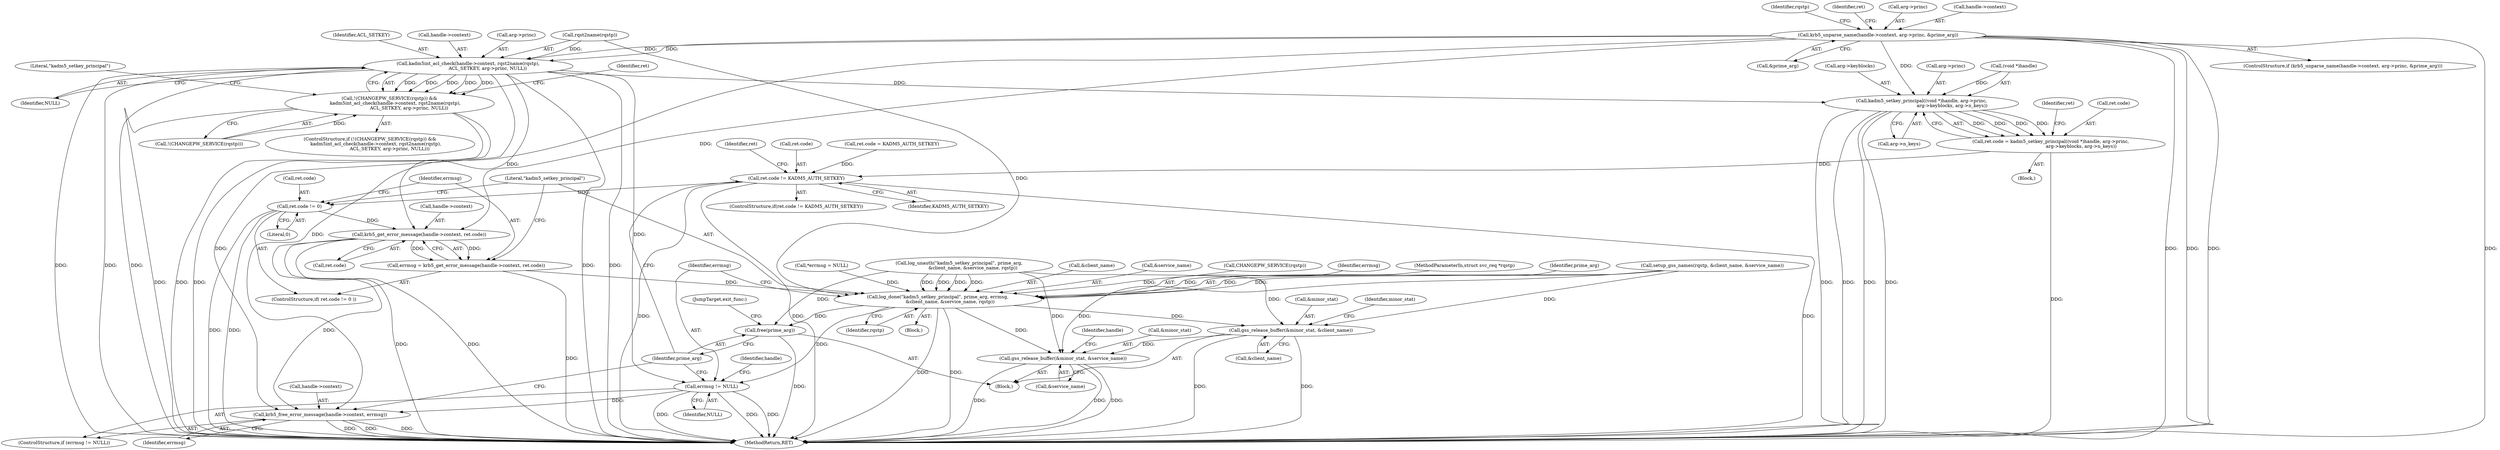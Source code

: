 digraph "0_krb5_83ed75feba32e46f736fcce0d96a0445f29b96c2_21@pointer" {
"1000171" [label="(Call,krb5_unparse_name(handle->context, arg->princ, &prime_arg))"];
"1000192" [label="(Call,kadm5int_acl_check(handle->context, rqst2name(rqstp),\n                           ACL_SETKEY, arg->princ, NULL))"];
"1000188" [label="(Call,!(CHANGEPW_SERVICE(rqstp)) &&\n        kadm5int_acl_check(handle->context, rqst2name(rqstp),\n                           ACL_SETKEY, arg->princ, NULL))"];
"1000208" [label="(Call,kadm5_setkey_principal((void *)handle, arg->princ,\n                                          arg->keyblocks, arg->n_keys))"];
"1000204" [label="(Call,ret.code = kadm5_setkey_principal((void *)handle, arg->princ,\n                                          arg->keyblocks, arg->n_keys))"];
"1000237" [label="(Call,ret.code != KADM5_AUTH_SETKEY)"];
"1000244" [label="(Call,ret.code != 0)"];
"1000251" [label="(Call,krb5_get_error_message(handle->context, ret.code))"];
"1000249" [label="(Call,errmsg = krb5_get_error_message(handle->context, ret.code))"];
"1000258" [label="(Call,log_done(\"kadm5_setkey_principal\", prime_arg, errmsg,\n                 &client_name, &service_name, rqstp))"];
"1000268" [label="(Call,errmsg != NULL)"];
"1000271" [label="(Call,krb5_free_error_message(handle->context, errmsg))"];
"1000276" [label="(Call,free(prime_arg))"];
"1000279" [label="(Call,gss_release_buffer(&minor_stat, &client_name))"];
"1000284" [label="(Call,gss_release_buffer(&minor_stat, &service_name))"];
"1000191" [label="(Identifier,rqstp)"];
"1000271" [label="(Call,krb5_free_error_message(handle->context, errmsg))"];
"1000260" [label="(Identifier,prime_arg)"];
"1000241" [label="(Identifier,KADM5_AUTH_SETKEY)"];
"1000243" [label="(ControlStructure,if( ret.code != 0 ))"];
"1000273" [label="(Identifier,handle)"];
"1000231" [label="(Call,ret.code = KADM5_AUTH_SETKEY)"];
"1000276" [label="(Call,free(prime_arg))"];
"1000275" [label="(Identifier,errmsg)"];
"1000242" [label="(Block,)"];
"1000269" [label="(Identifier,errmsg)"];
"1000223" [label="(Call,log_unauth(\"kadm5_setkey_principal\", prime_arg,\n                   &client_name, &service_name, rqstp))"];
"1000183" [label="(Identifier,ret)"];
"1000237" [label="(Call,ret.code != KADM5_AUTH_SETKEY)"];
"1000280" [label="(Call,&minor_stat)"];
"1000251" [label="(Call,krb5_get_error_message(handle->context, ret.code))"];
"1000245" [label="(Call,ret.code)"];
"1000290" [label="(Identifier,handle)"];
"1000170" [label="(ControlStructure,if (krb5_unparse_name(handle->context, arg->princ, &prime_arg)))"];
"1000284" [label="(Call,gss_release_buffer(&minor_stat, &service_name))"];
"1000218" [label="(Call,arg->n_keys)"];
"1000270" [label="(Identifier,NULL)"];
"1000192" [label="(Call,kadm5int_acl_check(handle->context, rqst2name(rqstp),\n                           ACL_SETKEY, arg->princ, NULL))"];
"1000206" [label="(Identifier,ret)"];
"1000266" [label="(Identifier,rqstp)"];
"1000187" [label="(ControlStructure,if (!(CHANGEPW_SERVICE(rqstp)) &&\n        kadm5int_acl_check(handle->context, rqst2name(rqstp),\n                           ACL_SETKEY, arg->princ, NULL)))"];
"1000248" [label="(Literal,0)"];
"1000286" [label="(Identifier,minor_stat)"];
"1000205" [label="(Call,ret.code)"];
"1000249" [label="(Call,errmsg = krb5_get_error_message(handle->context, ret.code))"];
"1000252" [label="(Call,handle->context)"];
"1000262" [label="(Call,&client_name)"];
"1000198" [label="(Identifier,ACL_SETKEY)"];
"1000279" [label="(Call,gss_release_buffer(&minor_stat, &client_name))"];
"1000224" [label="(Literal,\"kadm5_setkey_principal\")"];
"1000208" [label="(Call,kadm5_setkey_principal((void *)handle, arg->princ,\n                                          arg->keyblocks, arg->n_keys))"];
"1000294" [label="(MethodReturn,RET)"];
"1000209" [label="(Call,(void *)handle)"];
"1000203" [label="(Block,)"];
"1000103" [label="(Block,)"];
"1000193" [label="(Call,handle->context)"];
"1000287" [label="(Call,&service_name)"];
"1000244" [label="(Call,ret.code != 0)"];
"1000171" [label="(Call,krb5_unparse_name(handle->context, arg->princ, &prime_arg))"];
"1000215" [label="(Call,arg->keyblocks)"];
"1000178" [label="(Call,&prime_arg)"];
"1000264" [label="(Call,&service_name)"];
"1000199" [label="(Call,arg->princ)"];
"1000190" [label="(Call,CHANGEPW_SERVICE(rqstp))"];
"1000267" [label="(ControlStructure,if (errmsg != NULL))"];
"1000278" [label="(JumpTarget,exit_func:)"];
"1000236" [label="(ControlStructure,if(ret.code != KADM5_AUTH_SETKEY))"];
"1000246" [label="(Identifier,ret)"];
"1000261" [label="(Identifier,errmsg)"];
"1000212" [label="(Call,arg->princ)"];
"1000202" [label="(Identifier,NULL)"];
"1000188" [label="(Call,!(CHANGEPW_SERVICE(rqstp)) &&\n        kadm5int_acl_check(handle->context, rqst2name(rqstp),\n                           ACL_SETKEY, arg->princ, NULL))"];
"1000102" [label="(MethodParameterIn,struct svc_req *rqstp)"];
"1000204" [label="(Call,ret.code = kadm5_setkey_principal((void *)handle, arg->princ,\n                                          arg->keyblocks, arg->n_keys))"];
"1000282" [label="(Call,&client_name)"];
"1000285" [label="(Call,&minor_stat)"];
"1000156" [label="(Call,setup_gss_names(rqstp, &client_name, &service_name))"];
"1000259" [label="(Literal,\"kadm5_setkey_principal\")"];
"1000196" [label="(Call,rqst2name(rqstp))"];
"1000189" [label="(Call,!(CHANGEPW_SERVICE(rqstp)))"];
"1000238" [label="(Call,ret.code)"];
"1000175" [label="(Call,arg->princ)"];
"1000277" [label="(Identifier,prime_arg)"];
"1000250" [label="(Identifier,errmsg)"];
"1000255" [label="(Call,ret.code)"];
"1000117" [label="(Call,*errmsg = NULL)"];
"1000272" [label="(Call,handle->context)"];
"1000258" [label="(Call,log_done(\"kadm5_setkey_principal\", prime_arg, errmsg,\n                 &client_name, &service_name, rqstp))"];
"1000172" [label="(Call,handle->context)"];
"1000268" [label="(Call,errmsg != NULL)"];
"1000239" [label="(Identifier,ret)"];
"1000171" -> "1000170"  [label="AST: "];
"1000171" -> "1000178"  [label="CFG: "];
"1000172" -> "1000171"  [label="AST: "];
"1000175" -> "1000171"  [label="AST: "];
"1000178" -> "1000171"  [label="AST: "];
"1000183" -> "1000171"  [label="CFG: "];
"1000191" -> "1000171"  [label="CFG: "];
"1000171" -> "1000294"  [label="DDG: "];
"1000171" -> "1000294"  [label="DDG: "];
"1000171" -> "1000294"  [label="DDG: "];
"1000171" -> "1000294"  [label="DDG: "];
"1000171" -> "1000192"  [label="DDG: "];
"1000171" -> "1000192"  [label="DDG: "];
"1000171" -> "1000208"  [label="DDG: "];
"1000171" -> "1000251"  [label="DDG: "];
"1000171" -> "1000271"  [label="DDG: "];
"1000192" -> "1000188"  [label="AST: "];
"1000192" -> "1000202"  [label="CFG: "];
"1000193" -> "1000192"  [label="AST: "];
"1000196" -> "1000192"  [label="AST: "];
"1000198" -> "1000192"  [label="AST: "];
"1000199" -> "1000192"  [label="AST: "];
"1000202" -> "1000192"  [label="AST: "];
"1000188" -> "1000192"  [label="CFG: "];
"1000192" -> "1000294"  [label="DDG: "];
"1000192" -> "1000294"  [label="DDG: "];
"1000192" -> "1000294"  [label="DDG: "];
"1000192" -> "1000294"  [label="DDG: "];
"1000192" -> "1000294"  [label="DDG: "];
"1000192" -> "1000188"  [label="DDG: "];
"1000192" -> "1000188"  [label="DDG: "];
"1000192" -> "1000188"  [label="DDG: "];
"1000192" -> "1000188"  [label="DDG: "];
"1000192" -> "1000188"  [label="DDG: "];
"1000196" -> "1000192"  [label="DDG: "];
"1000192" -> "1000208"  [label="DDG: "];
"1000192" -> "1000251"  [label="DDG: "];
"1000192" -> "1000268"  [label="DDG: "];
"1000192" -> "1000271"  [label="DDG: "];
"1000188" -> "1000187"  [label="AST: "];
"1000188" -> "1000189"  [label="CFG: "];
"1000189" -> "1000188"  [label="AST: "];
"1000206" -> "1000188"  [label="CFG: "];
"1000224" -> "1000188"  [label="CFG: "];
"1000188" -> "1000294"  [label="DDG: "];
"1000188" -> "1000294"  [label="DDG: "];
"1000188" -> "1000294"  [label="DDG: "];
"1000189" -> "1000188"  [label="DDG: "];
"1000208" -> "1000204"  [label="AST: "];
"1000208" -> "1000218"  [label="CFG: "];
"1000209" -> "1000208"  [label="AST: "];
"1000212" -> "1000208"  [label="AST: "];
"1000215" -> "1000208"  [label="AST: "];
"1000218" -> "1000208"  [label="AST: "];
"1000204" -> "1000208"  [label="CFG: "];
"1000208" -> "1000294"  [label="DDG: "];
"1000208" -> "1000294"  [label="DDG: "];
"1000208" -> "1000294"  [label="DDG: "];
"1000208" -> "1000294"  [label="DDG: "];
"1000208" -> "1000204"  [label="DDG: "];
"1000208" -> "1000204"  [label="DDG: "];
"1000208" -> "1000204"  [label="DDG: "];
"1000208" -> "1000204"  [label="DDG: "];
"1000209" -> "1000208"  [label="DDG: "];
"1000204" -> "1000203"  [label="AST: "];
"1000205" -> "1000204"  [label="AST: "];
"1000239" -> "1000204"  [label="CFG: "];
"1000204" -> "1000294"  [label="DDG: "];
"1000204" -> "1000237"  [label="DDG: "];
"1000237" -> "1000236"  [label="AST: "];
"1000237" -> "1000241"  [label="CFG: "];
"1000238" -> "1000237"  [label="AST: "];
"1000241" -> "1000237"  [label="AST: "];
"1000246" -> "1000237"  [label="CFG: "];
"1000277" -> "1000237"  [label="CFG: "];
"1000237" -> "1000294"  [label="DDG: "];
"1000237" -> "1000294"  [label="DDG: "];
"1000237" -> "1000294"  [label="DDG: "];
"1000231" -> "1000237"  [label="DDG: "];
"1000237" -> "1000244"  [label="DDG: "];
"1000244" -> "1000243"  [label="AST: "];
"1000244" -> "1000248"  [label="CFG: "];
"1000245" -> "1000244"  [label="AST: "];
"1000248" -> "1000244"  [label="AST: "];
"1000250" -> "1000244"  [label="CFG: "];
"1000259" -> "1000244"  [label="CFG: "];
"1000244" -> "1000294"  [label="DDG: "];
"1000244" -> "1000294"  [label="DDG: "];
"1000244" -> "1000251"  [label="DDG: "];
"1000251" -> "1000249"  [label="AST: "];
"1000251" -> "1000255"  [label="CFG: "];
"1000252" -> "1000251"  [label="AST: "];
"1000255" -> "1000251"  [label="AST: "];
"1000249" -> "1000251"  [label="CFG: "];
"1000251" -> "1000294"  [label="DDG: "];
"1000251" -> "1000294"  [label="DDG: "];
"1000251" -> "1000249"  [label="DDG: "];
"1000251" -> "1000249"  [label="DDG: "];
"1000251" -> "1000271"  [label="DDG: "];
"1000249" -> "1000243"  [label="AST: "];
"1000250" -> "1000249"  [label="AST: "];
"1000259" -> "1000249"  [label="CFG: "];
"1000249" -> "1000294"  [label="DDG: "];
"1000249" -> "1000258"  [label="DDG: "];
"1000258" -> "1000242"  [label="AST: "];
"1000258" -> "1000266"  [label="CFG: "];
"1000259" -> "1000258"  [label="AST: "];
"1000260" -> "1000258"  [label="AST: "];
"1000261" -> "1000258"  [label="AST: "];
"1000262" -> "1000258"  [label="AST: "];
"1000264" -> "1000258"  [label="AST: "];
"1000266" -> "1000258"  [label="AST: "];
"1000269" -> "1000258"  [label="CFG: "];
"1000258" -> "1000294"  [label="DDG: "];
"1000258" -> "1000294"  [label="DDG: "];
"1000223" -> "1000258"  [label="DDG: "];
"1000223" -> "1000258"  [label="DDG: "];
"1000223" -> "1000258"  [label="DDG: "];
"1000223" -> "1000258"  [label="DDG: "];
"1000117" -> "1000258"  [label="DDG: "];
"1000156" -> "1000258"  [label="DDG: "];
"1000156" -> "1000258"  [label="DDG: "];
"1000190" -> "1000258"  [label="DDG: "];
"1000196" -> "1000258"  [label="DDG: "];
"1000102" -> "1000258"  [label="DDG: "];
"1000258" -> "1000268"  [label="DDG: "];
"1000258" -> "1000276"  [label="DDG: "];
"1000258" -> "1000279"  [label="DDG: "];
"1000258" -> "1000284"  [label="DDG: "];
"1000268" -> "1000267"  [label="AST: "];
"1000268" -> "1000270"  [label="CFG: "];
"1000269" -> "1000268"  [label="AST: "];
"1000270" -> "1000268"  [label="AST: "];
"1000273" -> "1000268"  [label="CFG: "];
"1000277" -> "1000268"  [label="CFG: "];
"1000268" -> "1000294"  [label="DDG: "];
"1000268" -> "1000294"  [label="DDG: "];
"1000268" -> "1000294"  [label="DDG: "];
"1000268" -> "1000271"  [label="DDG: "];
"1000271" -> "1000267"  [label="AST: "];
"1000271" -> "1000275"  [label="CFG: "];
"1000272" -> "1000271"  [label="AST: "];
"1000275" -> "1000271"  [label="AST: "];
"1000277" -> "1000271"  [label="CFG: "];
"1000271" -> "1000294"  [label="DDG: "];
"1000271" -> "1000294"  [label="DDG: "];
"1000271" -> "1000294"  [label="DDG: "];
"1000276" -> "1000103"  [label="AST: "];
"1000276" -> "1000277"  [label="CFG: "];
"1000277" -> "1000276"  [label="AST: "];
"1000278" -> "1000276"  [label="CFG: "];
"1000276" -> "1000294"  [label="DDG: "];
"1000223" -> "1000276"  [label="DDG: "];
"1000279" -> "1000103"  [label="AST: "];
"1000279" -> "1000282"  [label="CFG: "];
"1000280" -> "1000279"  [label="AST: "];
"1000282" -> "1000279"  [label="AST: "];
"1000286" -> "1000279"  [label="CFG: "];
"1000279" -> "1000294"  [label="DDG: "];
"1000279" -> "1000294"  [label="DDG: "];
"1000223" -> "1000279"  [label="DDG: "];
"1000156" -> "1000279"  [label="DDG: "];
"1000279" -> "1000284"  [label="DDG: "];
"1000284" -> "1000103"  [label="AST: "];
"1000284" -> "1000287"  [label="CFG: "];
"1000285" -> "1000284"  [label="AST: "];
"1000287" -> "1000284"  [label="AST: "];
"1000290" -> "1000284"  [label="CFG: "];
"1000284" -> "1000294"  [label="DDG: "];
"1000284" -> "1000294"  [label="DDG: "];
"1000284" -> "1000294"  [label="DDG: "];
"1000156" -> "1000284"  [label="DDG: "];
"1000223" -> "1000284"  [label="DDG: "];
}

